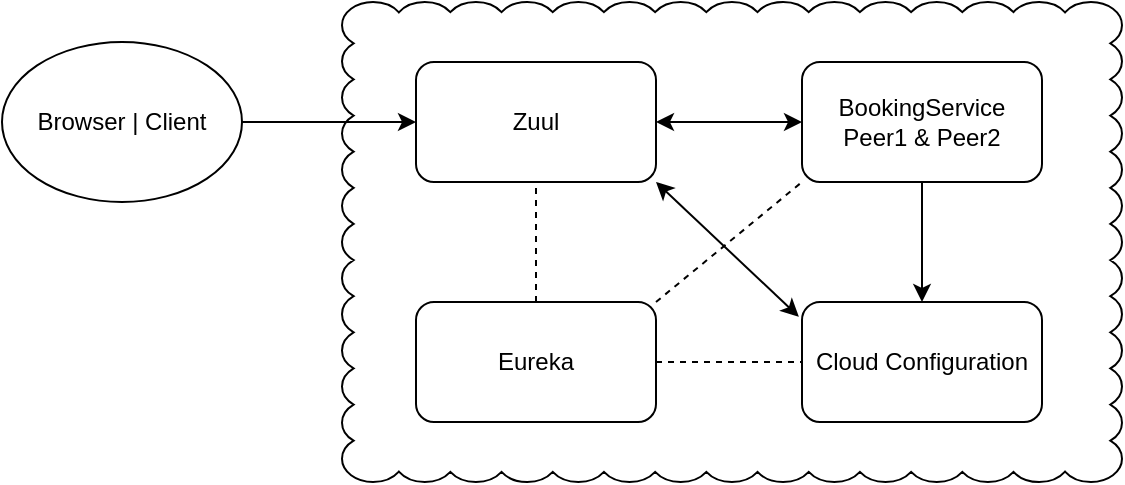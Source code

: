 <mxfile version="12.7.4" type="github"><diagram id="9NF7pGF7Ra7rEJzcOf4w" name="Page-1"><mxGraphModel dx="1458" dy="876" grid="1" gridSize="10" guides="1" tooltips="1" connect="1" arrows="1" fold="1" page="1" pageScale="1" pageWidth="827" pageHeight="1169" math="0" shadow="0"><root><mxCell id="0"/><mxCell id="1" parent="0"/><mxCell id="pdzBoScBfmoOIBWeZZql-23" value="" style="whiteSpace=wrap;html=1;shape=mxgraph.basic.cloud_rect" vertex="1" parent="1"><mxGeometry x="220" y="90" width="390" height="240" as="geometry"/></mxCell><mxCell id="pdzBoScBfmoOIBWeZZql-1" value="Cloud Configuration" style="rounded=1;whiteSpace=wrap;html=1;" vertex="1" parent="1"><mxGeometry x="450" y="240" width="120" height="60" as="geometry"/></mxCell><mxCell id="pdzBoScBfmoOIBWeZZql-20" style="edgeStyle=none;rounded=0;orthogonalLoop=1;jettySize=auto;html=1;exitX=1;exitY=0.5;exitDx=0;exitDy=0;entryX=0;entryY=0.5;entryDx=0;entryDy=0;startArrow=none;startFill=0;endArrow=none;endFill=0;dashed=1;" edge="1" parent="1" source="pdzBoScBfmoOIBWeZZql-2" target="pdzBoScBfmoOIBWeZZql-1"><mxGeometry relative="1" as="geometry"/></mxCell><mxCell id="pdzBoScBfmoOIBWeZZql-21" style="edgeStyle=none;rounded=0;orthogonalLoop=1;jettySize=auto;html=1;exitX=1;exitY=0;exitDx=0;exitDy=0;entryX=0;entryY=1;entryDx=0;entryDy=0;dashed=1;startArrow=none;startFill=0;endArrow=none;endFill=0;" edge="1" parent="1" source="pdzBoScBfmoOIBWeZZql-2" target="pdzBoScBfmoOIBWeZZql-5"><mxGeometry relative="1" as="geometry"/></mxCell><mxCell id="pdzBoScBfmoOIBWeZZql-22" style="edgeStyle=none;rounded=0;orthogonalLoop=1;jettySize=auto;html=1;exitX=0.5;exitY=0;exitDx=0;exitDy=0;entryX=0.5;entryY=1;entryDx=0;entryDy=0;dashed=1;startArrow=none;startFill=0;endArrow=none;endFill=0;" edge="1" parent="1" source="pdzBoScBfmoOIBWeZZql-2" target="pdzBoScBfmoOIBWeZZql-3"><mxGeometry relative="1" as="geometry"/></mxCell><mxCell id="pdzBoScBfmoOIBWeZZql-2" value="Eureka" style="rounded=1;whiteSpace=wrap;html=1;" vertex="1" parent="1"><mxGeometry x="257" y="240" width="120" height="60" as="geometry"/></mxCell><mxCell id="pdzBoScBfmoOIBWeZZql-17" style="rounded=0;orthogonalLoop=1;jettySize=auto;html=1;exitX=1;exitY=1;exitDx=0;exitDy=0;entryX=-0.013;entryY=0.123;entryDx=0;entryDy=0;entryPerimeter=0;startArrow=classic;startFill=1;" edge="1" parent="1" source="pdzBoScBfmoOIBWeZZql-3" target="pdzBoScBfmoOIBWeZZql-1"><mxGeometry relative="1" as="geometry"/></mxCell><mxCell id="pdzBoScBfmoOIBWeZZql-19" style="edgeStyle=none;rounded=0;orthogonalLoop=1;jettySize=auto;html=1;exitX=1;exitY=0.5;exitDx=0;exitDy=0;entryX=0;entryY=0.5;entryDx=0;entryDy=0;startArrow=classic;startFill=1;" edge="1" parent="1" source="pdzBoScBfmoOIBWeZZql-3" target="pdzBoScBfmoOIBWeZZql-5"><mxGeometry relative="1" as="geometry"/></mxCell><mxCell id="pdzBoScBfmoOIBWeZZql-3" value="Zuul" style="rounded=1;whiteSpace=wrap;html=1;" vertex="1" parent="1"><mxGeometry x="257" y="120" width="120" height="60" as="geometry"/></mxCell><mxCell id="pdzBoScBfmoOIBWeZZql-18" style="edgeStyle=none;rounded=0;orthogonalLoop=1;jettySize=auto;html=1;exitX=0.5;exitY=1;exitDx=0;exitDy=0;entryX=0.5;entryY=0;entryDx=0;entryDy=0;startArrow=none;startFill=0;" edge="1" parent="1" source="pdzBoScBfmoOIBWeZZql-5" target="pdzBoScBfmoOIBWeZZql-1"><mxGeometry relative="1" as="geometry"/></mxCell><mxCell id="pdzBoScBfmoOIBWeZZql-5" value="BookingService Peer1 &amp;amp; Peer2" style="rounded=1;whiteSpace=wrap;html=1;" vertex="1" parent="1"><mxGeometry x="450" y="120" width="120" height="60" as="geometry"/></mxCell><mxCell id="pdzBoScBfmoOIBWeZZql-16" style="edgeStyle=orthogonalEdgeStyle;rounded=0;orthogonalLoop=1;jettySize=auto;html=1;exitX=1;exitY=0.5;exitDx=0;exitDy=0;entryX=0;entryY=0.5;entryDx=0;entryDy=0;" edge="1" parent="1" source="pdzBoScBfmoOIBWeZZql-9" target="pdzBoScBfmoOIBWeZZql-3"><mxGeometry relative="1" as="geometry"/></mxCell><mxCell id="pdzBoScBfmoOIBWeZZql-9" value="Browser | Client" style="ellipse;whiteSpace=wrap;html=1;" vertex="1" parent="1"><mxGeometry x="50" y="110" width="120" height="80" as="geometry"/></mxCell></root></mxGraphModel></diagram></mxfile>